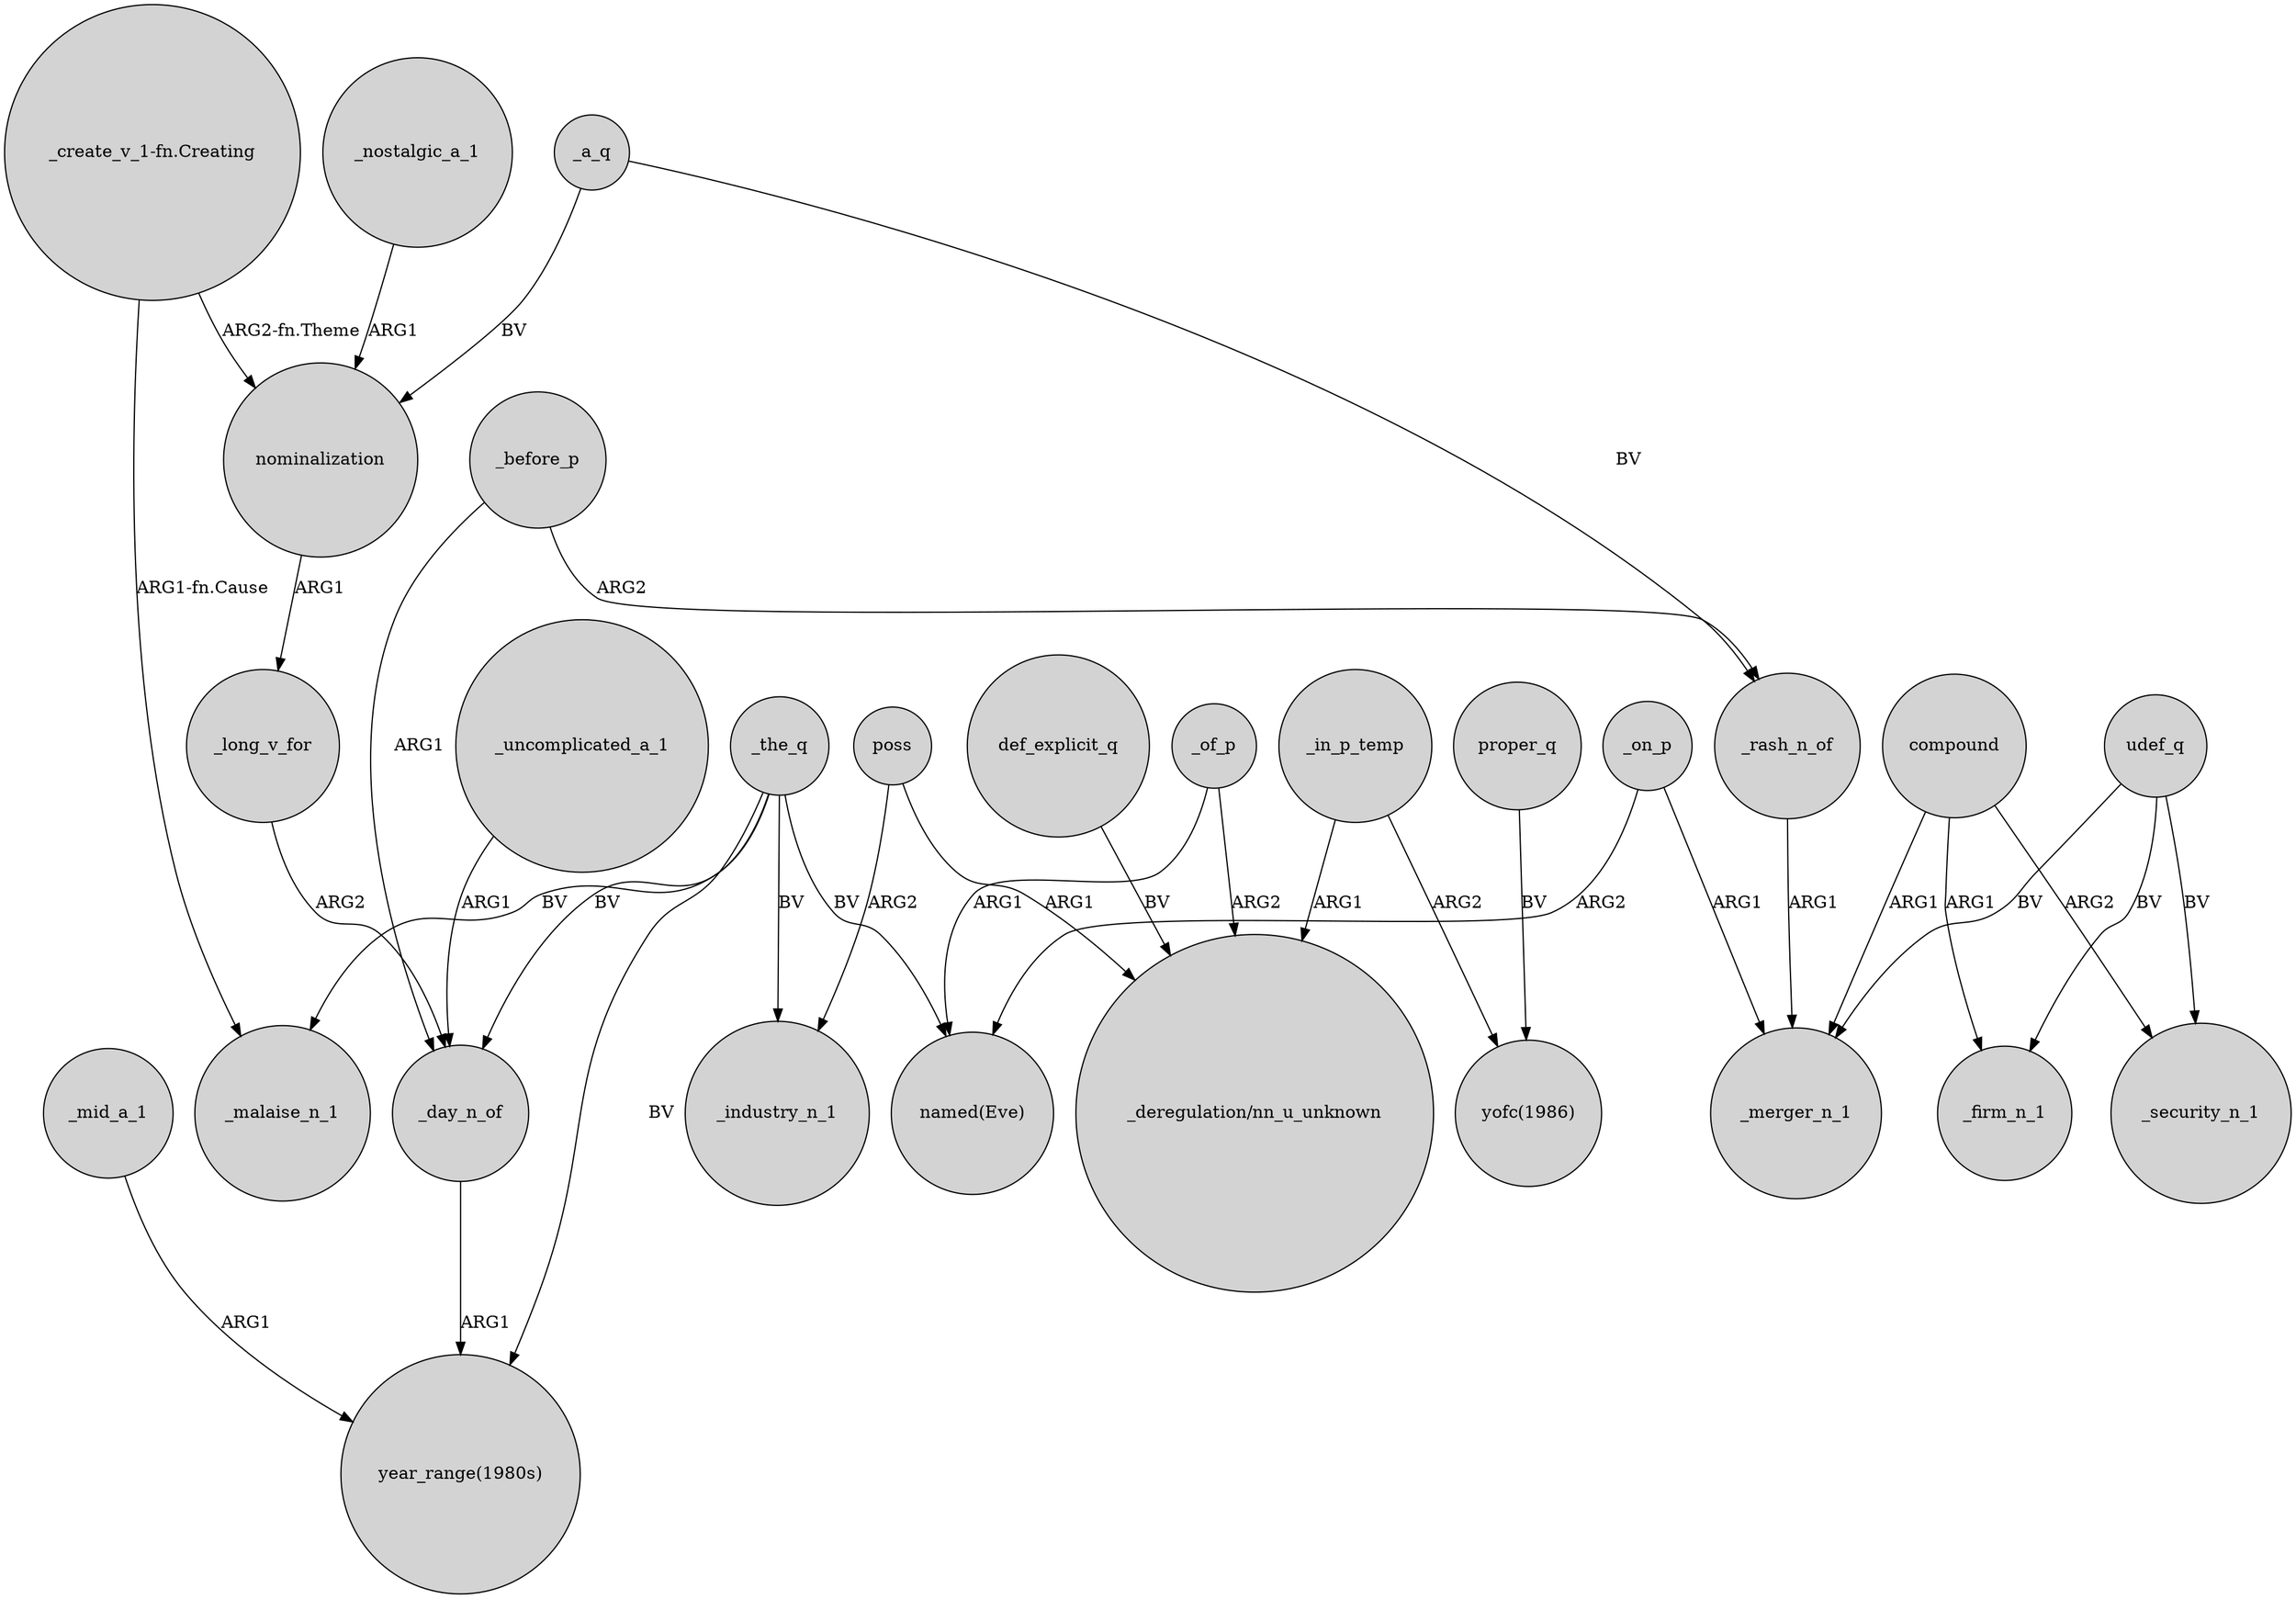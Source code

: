 digraph {
	node [shape=circle style=filled]
	_mid_a_1 -> "year_range(1980s)" [label=ARG1]
	_in_p_temp -> "yofc(1986)" [label=ARG2]
	_nostalgic_a_1 -> nominalization [label=ARG1]
	"_create_v_1-fn.Creating" -> nominalization [label="ARG2-fn.Theme"]
	_the_q -> "named(Eve)" [label=BV]
	compound -> _security_n_1 [label=ARG2]
	_in_p_temp -> "_deregulation/nn_u_unknown" [label=ARG1]
	poss -> _industry_n_1 [label=ARG2]
	udef_q -> _firm_n_1 [label=BV]
	_of_p -> "_deregulation/nn_u_unknown" [label=ARG2]
	_a_q -> nominalization [label=BV]
	compound -> _merger_n_1 [label=ARG1]
	_before_p -> _day_n_of [label=ARG1]
	_the_q -> _industry_n_1 [label=BV]
	_of_p -> "named(Eve)" [label=ARG1]
	_on_p -> "named(Eve)" [label=ARG2]
	_the_q -> _day_n_of [label=BV]
	poss -> "_deregulation/nn_u_unknown" [label=ARG1]
	"_create_v_1-fn.Creating" -> _malaise_n_1 [label="ARG1-fn.Cause"]
	udef_q -> _security_n_1 [label=BV]
	nominalization -> _long_v_for [label=ARG1]
	_the_q -> _malaise_n_1 [label=BV]
	_before_p -> _rash_n_of [label=ARG2]
	compound -> _firm_n_1 [label=ARG1]
	proper_q -> "yofc(1986)" [label=BV]
	def_explicit_q -> "_deregulation/nn_u_unknown" [label=BV]
	_day_n_of -> "year_range(1980s)" [label=ARG1]
	_long_v_for -> _day_n_of [label=ARG2]
	_a_q -> _rash_n_of [label=BV]
	_on_p -> _merger_n_1 [label=ARG1]
	_rash_n_of -> _merger_n_1 [label=ARG1]
	udef_q -> _merger_n_1 [label=BV]
	_uncomplicated_a_1 -> _day_n_of [label=ARG1]
	_the_q -> "year_range(1980s)" [label=BV]
}
